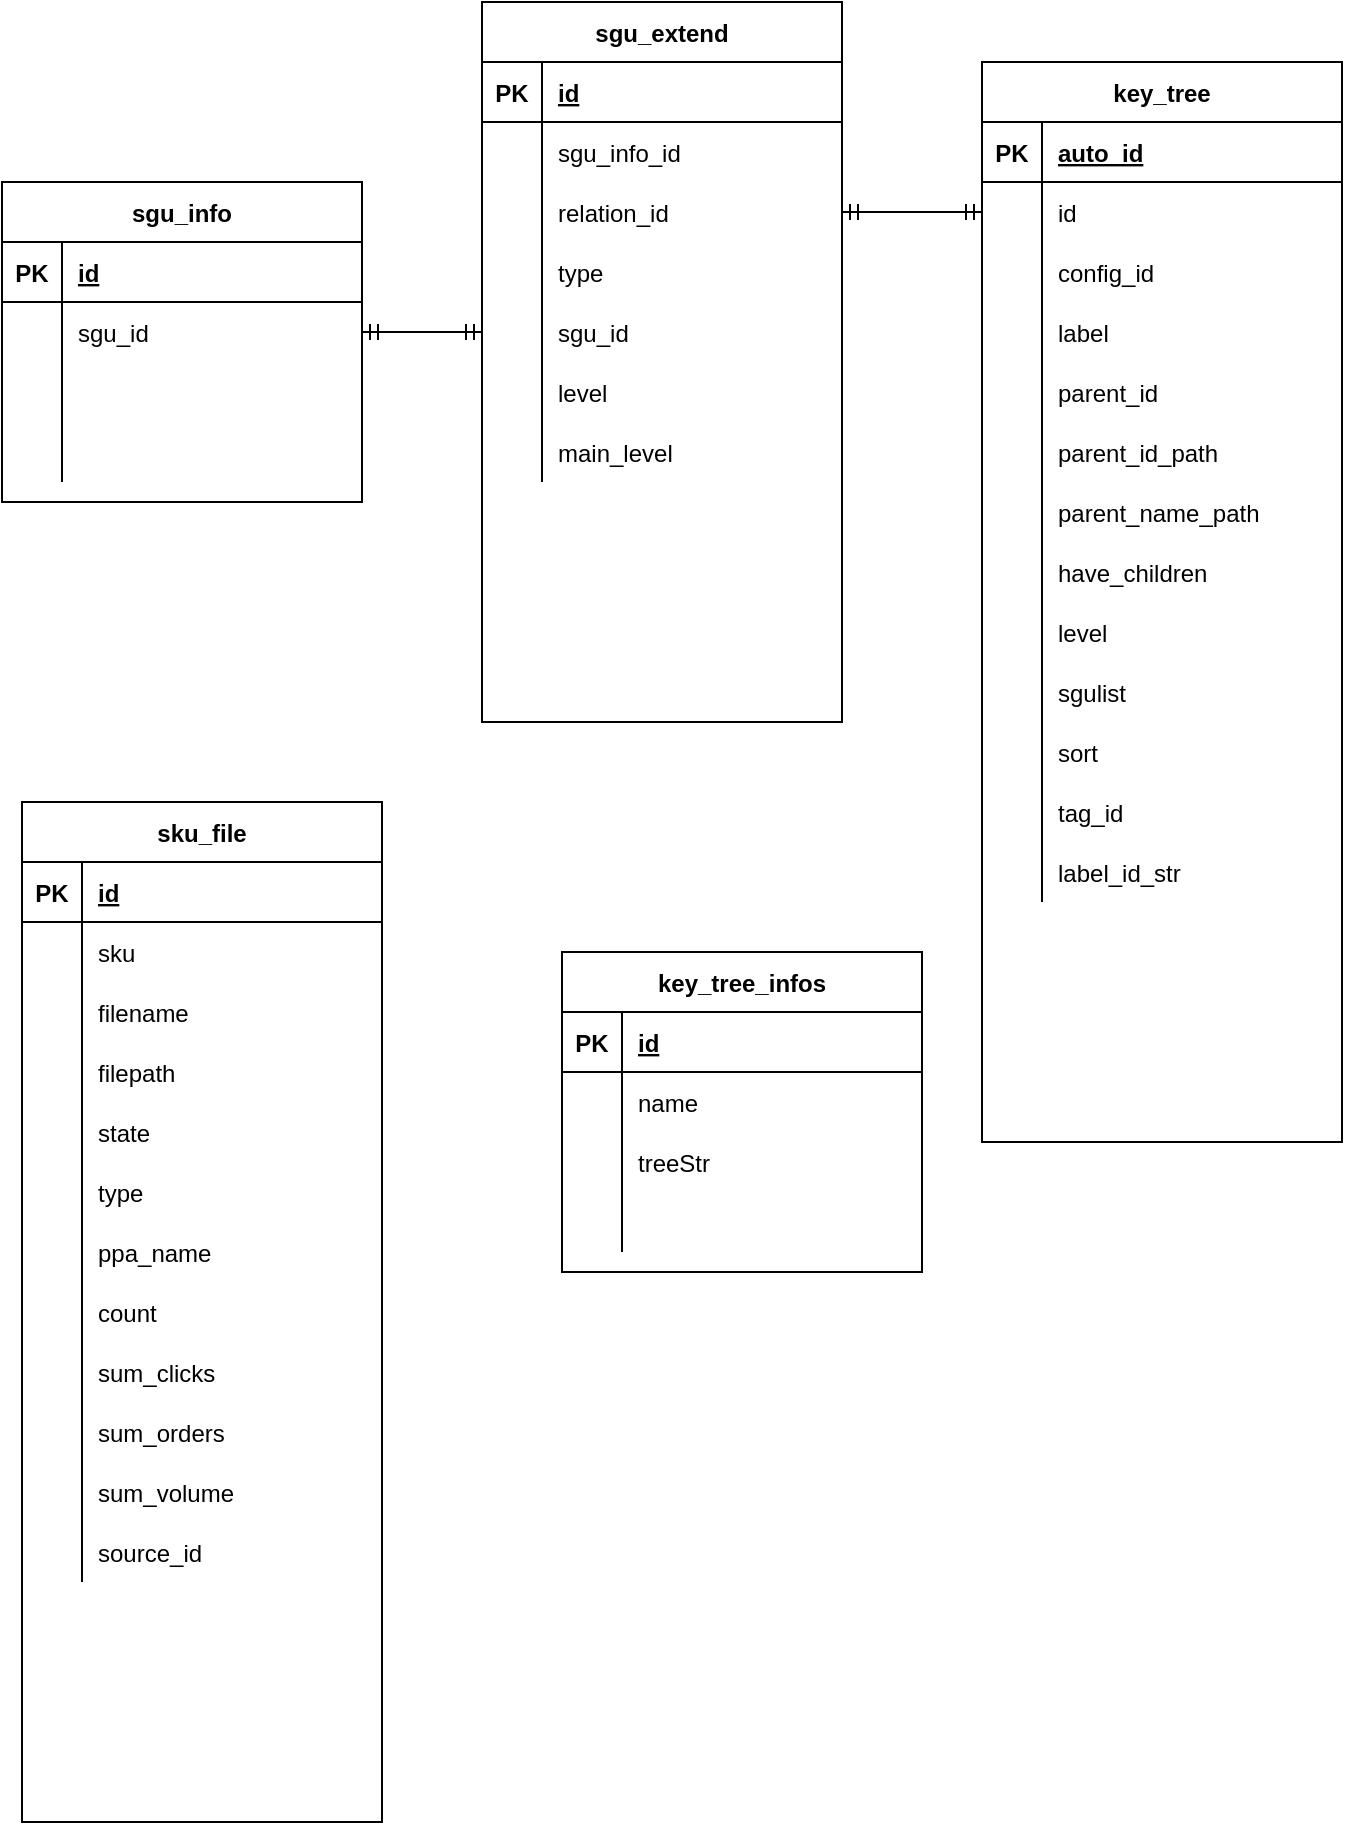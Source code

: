 <mxfile version="13.6.5" type="github">
  <diagram id="T2c0JC1pG8qGvLofcxiz" name="Page-1">
    <mxGraphModel dx="1108" dy="494" grid="1" gridSize="10" guides="1" tooltips="1" connect="1" arrows="1" fold="1" page="1" pageScale="1" pageWidth="827" pageHeight="1169" math="0" shadow="0">
      <root>
        <mxCell id="0" />
        <mxCell id="1" parent="0" />
        <mxCell id="lmjLTgkYBgZOz8Km2oB--86" value="" style="edgeStyle=entityRelationEdgeStyle;fontSize=12;html=1;endArrow=ERmandOne;startArrow=ERmandOne;" parent="1" source="lmjLTgkYBgZOz8Km2oB--60" target="lmjLTgkYBgZOz8Km2oB--5" edge="1">
          <mxGeometry width="100" height="100" relative="1" as="geometry">
            <mxPoint x="480" y="310" as="sourcePoint" />
            <mxPoint x="580" y="210" as="targetPoint" />
          </mxGeometry>
        </mxCell>
        <mxCell id="lmjLTgkYBgZOz8Km2oB--1" value="sgu_info" style="shape=table;startSize=30;container=1;collapsible=1;childLayout=tableLayout;fixedRows=1;rowLines=0;fontStyle=1;align=center;resizeLast=1;" parent="1" vertex="1">
          <mxGeometry x="50" y="120" width="180" height="160" as="geometry">
            <mxRectangle x="30" y="80" width="80" height="30" as="alternateBounds" />
          </mxGeometry>
        </mxCell>
        <mxCell id="lmjLTgkYBgZOz8Km2oB--2" value="" style="shape=partialRectangle;collapsible=0;dropTarget=0;pointerEvents=0;fillColor=none;top=0;left=0;bottom=1;right=0;points=[[0,0.5],[1,0.5]];portConstraint=eastwest;" parent="lmjLTgkYBgZOz8Km2oB--1" vertex="1">
          <mxGeometry y="30" width="180" height="30" as="geometry" />
        </mxCell>
        <mxCell id="lmjLTgkYBgZOz8Km2oB--3" value="PK" style="shape=partialRectangle;connectable=0;fillColor=none;top=0;left=0;bottom=0;right=0;fontStyle=1;overflow=hidden;" parent="lmjLTgkYBgZOz8Km2oB--2" vertex="1">
          <mxGeometry width="30" height="30" as="geometry" />
        </mxCell>
        <mxCell id="lmjLTgkYBgZOz8Km2oB--4" value="id" style="shape=partialRectangle;connectable=0;fillColor=none;top=0;left=0;bottom=0;right=0;align=left;spacingLeft=6;fontStyle=5;overflow=hidden;" parent="lmjLTgkYBgZOz8Km2oB--2" vertex="1">
          <mxGeometry x="30" width="150" height="30" as="geometry" />
        </mxCell>
        <mxCell id="lmjLTgkYBgZOz8Km2oB--5" value="" style="shape=partialRectangle;collapsible=0;dropTarget=0;pointerEvents=0;fillColor=none;top=0;left=0;bottom=0;right=0;points=[[0,0.5],[1,0.5]];portConstraint=eastwest;" parent="lmjLTgkYBgZOz8Km2oB--1" vertex="1">
          <mxGeometry y="60" width="180" height="30" as="geometry" />
        </mxCell>
        <mxCell id="lmjLTgkYBgZOz8Km2oB--6" value="" style="shape=partialRectangle;connectable=0;fillColor=none;top=0;left=0;bottom=0;right=0;editable=1;overflow=hidden;" parent="lmjLTgkYBgZOz8Km2oB--5" vertex="1">
          <mxGeometry width="30" height="30" as="geometry" />
        </mxCell>
        <mxCell id="lmjLTgkYBgZOz8Km2oB--7" value="sgu_id" style="shape=partialRectangle;connectable=0;fillColor=none;top=0;left=0;bottom=0;right=0;align=left;spacingLeft=6;overflow=hidden;" parent="lmjLTgkYBgZOz8Km2oB--5" vertex="1">
          <mxGeometry x="30" width="150" height="30" as="geometry" />
        </mxCell>
        <mxCell id="lmjLTgkYBgZOz8Km2oB--8" value="" style="shape=partialRectangle;collapsible=0;dropTarget=0;pointerEvents=0;fillColor=none;top=0;left=0;bottom=0;right=0;points=[[0,0.5],[1,0.5]];portConstraint=eastwest;" parent="lmjLTgkYBgZOz8Km2oB--1" vertex="1">
          <mxGeometry y="90" width="180" height="30" as="geometry" />
        </mxCell>
        <mxCell id="lmjLTgkYBgZOz8Km2oB--9" value="" style="shape=partialRectangle;connectable=0;fillColor=none;top=0;left=0;bottom=0;right=0;editable=1;overflow=hidden;" parent="lmjLTgkYBgZOz8Km2oB--8" vertex="1">
          <mxGeometry width="30" height="30" as="geometry" />
        </mxCell>
        <mxCell id="lmjLTgkYBgZOz8Km2oB--10" value="" style="shape=partialRectangle;connectable=0;fillColor=none;top=0;left=0;bottom=0;right=0;align=left;spacingLeft=6;overflow=hidden;" parent="lmjLTgkYBgZOz8Km2oB--8" vertex="1">
          <mxGeometry x="30" width="150" height="30" as="geometry" />
        </mxCell>
        <mxCell id="lmjLTgkYBgZOz8Km2oB--11" value="" style="shape=partialRectangle;collapsible=0;dropTarget=0;pointerEvents=0;fillColor=none;top=0;left=0;bottom=0;right=0;points=[[0,0.5],[1,0.5]];portConstraint=eastwest;" parent="lmjLTgkYBgZOz8Km2oB--1" vertex="1">
          <mxGeometry y="120" width="180" height="30" as="geometry" />
        </mxCell>
        <mxCell id="lmjLTgkYBgZOz8Km2oB--12" value="" style="shape=partialRectangle;connectable=0;fillColor=none;top=0;left=0;bottom=0;right=0;editable=1;overflow=hidden;" parent="lmjLTgkYBgZOz8Km2oB--11" vertex="1">
          <mxGeometry width="30" height="30" as="geometry" />
        </mxCell>
        <mxCell id="lmjLTgkYBgZOz8Km2oB--13" value="" style="shape=partialRectangle;connectable=0;fillColor=none;top=0;left=0;bottom=0;right=0;align=left;spacingLeft=6;overflow=hidden;" parent="lmjLTgkYBgZOz8Km2oB--11" vertex="1">
          <mxGeometry x="30" width="150" height="30" as="geometry" />
        </mxCell>
        <mxCell id="lmjLTgkYBgZOz8Km2oB--46" value="sgu_extend" style="shape=table;startSize=30;container=1;collapsible=1;childLayout=tableLayout;fixedRows=1;rowLines=0;fontStyle=1;align=center;resizeLast=1;fillColor=none;" parent="1" vertex="1">
          <mxGeometry x="290" y="30" width="180" height="360" as="geometry">
            <mxRectangle x="570" y="75" width="60" height="30" as="alternateBounds" />
          </mxGeometry>
        </mxCell>
        <mxCell id="lmjLTgkYBgZOz8Km2oB--47" value="" style="shape=partialRectangle;collapsible=0;dropTarget=0;pointerEvents=0;fillColor=none;top=0;left=0;bottom=1;right=0;points=[[0,0.5],[1,0.5]];portConstraint=eastwest;" parent="lmjLTgkYBgZOz8Km2oB--46" vertex="1">
          <mxGeometry y="30" width="180" height="30" as="geometry" />
        </mxCell>
        <mxCell id="lmjLTgkYBgZOz8Km2oB--48" value="PK" style="shape=partialRectangle;connectable=0;fillColor=none;top=0;left=0;bottom=0;right=0;fontStyle=1;overflow=hidden;" parent="lmjLTgkYBgZOz8Km2oB--47" vertex="1">
          <mxGeometry width="30" height="30" as="geometry" />
        </mxCell>
        <mxCell id="lmjLTgkYBgZOz8Km2oB--49" value="id" style="shape=partialRectangle;connectable=0;fillColor=none;top=0;left=0;bottom=0;right=0;align=left;spacingLeft=6;fontStyle=5;overflow=hidden;" parent="lmjLTgkYBgZOz8Km2oB--47" vertex="1">
          <mxGeometry x="30" width="150" height="30" as="geometry" />
        </mxCell>
        <mxCell id="lmjLTgkYBgZOz8Km2oB--50" value="" style="shape=partialRectangle;collapsible=0;dropTarget=0;pointerEvents=0;fillColor=none;top=0;left=0;bottom=0;right=0;points=[[0,0.5],[1,0.5]];portConstraint=eastwest;" parent="lmjLTgkYBgZOz8Km2oB--46" vertex="1">
          <mxGeometry y="60" width="180" height="30" as="geometry" />
        </mxCell>
        <mxCell id="lmjLTgkYBgZOz8Km2oB--51" value="" style="shape=partialRectangle;connectable=0;fillColor=none;top=0;left=0;bottom=0;right=0;editable=1;overflow=hidden;" parent="lmjLTgkYBgZOz8Km2oB--50" vertex="1">
          <mxGeometry width="30" height="30" as="geometry" />
        </mxCell>
        <mxCell id="lmjLTgkYBgZOz8Km2oB--52" value="sgu_info_id" style="shape=partialRectangle;connectable=0;fillColor=none;top=0;left=0;bottom=0;right=0;align=left;spacingLeft=6;overflow=hidden;" parent="lmjLTgkYBgZOz8Km2oB--50" vertex="1">
          <mxGeometry x="30" width="150" height="30" as="geometry" />
        </mxCell>
        <mxCell id="lmjLTgkYBgZOz8Km2oB--53" value="" style="shape=partialRectangle;collapsible=0;dropTarget=0;pointerEvents=0;fillColor=none;top=0;left=0;bottom=0;right=0;points=[[0,0.5],[1,0.5]];portConstraint=eastwest;" parent="lmjLTgkYBgZOz8Km2oB--46" vertex="1">
          <mxGeometry y="90" width="180" height="30" as="geometry" />
        </mxCell>
        <mxCell id="lmjLTgkYBgZOz8Km2oB--54" value="" style="shape=partialRectangle;connectable=0;fillColor=none;top=0;left=0;bottom=0;right=0;editable=1;overflow=hidden;" parent="lmjLTgkYBgZOz8Km2oB--53" vertex="1">
          <mxGeometry width="30" height="30" as="geometry" />
        </mxCell>
        <mxCell id="lmjLTgkYBgZOz8Km2oB--55" value="relation_id" style="shape=partialRectangle;connectable=0;fillColor=none;top=0;left=0;bottom=0;right=0;align=left;spacingLeft=6;overflow=hidden;" parent="lmjLTgkYBgZOz8Km2oB--53" vertex="1">
          <mxGeometry x="30" width="150" height="30" as="geometry" />
        </mxCell>
        <mxCell id="lmjLTgkYBgZOz8Km2oB--56" value="" style="shape=partialRectangle;collapsible=0;dropTarget=0;pointerEvents=0;fillColor=none;top=0;left=0;bottom=0;right=0;points=[[0,0.5],[1,0.5]];portConstraint=eastwest;" parent="lmjLTgkYBgZOz8Km2oB--46" vertex="1">
          <mxGeometry y="120" width="180" height="30" as="geometry" />
        </mxCell>
        <mxCell id="lmjLTgkYBgZOz8Km2oB--57" value="" style="shape=partialRectangle;connectable=0;fillColor=none;top=0;left=0;bottom=0;right=0;editable=1;overflow=hidden;" parent="lmjLTgkYBgZOz8Km2oB--56" vertex="1">
          <mxGeometry width="30" height="30" as="geometry" />
        </mxCell>
        <mxCell id="lmjLTgkYBgZOz8Km2oB--58" value="type" style="shape=partialRectangle;connectable=0;fillColor=none;top=0;left=0;bottom=0;right=0;align=left;spacingLeft=6;overflow=hidden;" parent="lmjLTgkYBgZOz8Km2oB--56" vertex="1">
          <mxGeometry x="30" width="150" height="30" as="geometry" />
        </mxCell>
        <mxCell id="lmjLTgkYBgZOz8Km2oB--60" value="" style="shape=partialRectangle;collapsible=0;dropTarget=0;pointerEvents=0;fillColor=none;top=0;left=0;bottom=0;right=0;points=[[0,0.5],[1,0.5]];portConstraint=eastwest;" parent="lmjLTgkYBgZOz8Km2oB--46" vertex="1">
          <mxGeometry y="150" width="180" height="30" as="geometry" />
        </mxCell>
        <mxCell id="lmjLTgkYBgZOz8Km2oB--61" value="" style="shape=partialRectangle;connectable=0;fillColor=none;top=0;left=0;bottom=0;right=0;editable=1;overflow=hidden;" parent="lmjLTgkYBgZOz8Km2oB--60" vertex="1">
          <mxGeometry width="30" height="30" as="geometry" />
        </mxCell>
        <mxCell id="lmjLTgkYBgZOz8Km2oB--62" value="sgu_id" style="shape=partialRectangle;connectable=0;fillColor=none;top=0;left=0;bottom=0;right=0;align=left;spacingLeft=6;overflow=hidden;" parent="lmjLTgkYBgZOz8Km2oB--60" vertex="1">
          <mxGeometry x="30" width="150" height="30" as="geometry" />
        </mxCell>
        <mxCell id="lmjLTgkYBgZOz8Km2oB--79" value="" style="shape=partialRectangle;collapsible=0;dropTarget=0;pointerEvents=0;fillColor=none;top=0;left=0;bottom=0;right=0;points=[[0,0.5],[1,0.5]];portConstraint=eastwest;" parent="lmjLTgkYBgZOz8Km2oB--46" vertex="1">
          <mxGeometry y="180" width="180" height="30" as="geometry" />
        </mxCell>
        <mxCell id="lmjLTgkYBgZOz8Km2oB--80" value="" style="shape=partialRectangle;connectable=0;fillColor=none;top=0;left=0;bottom=0;right=0;editable=1;overflow=hidden;" parent="lmjLTgkYBgZOz8Km2oB--79" vertex="1">
          <mxGeometry width="30" height="30" as="geometry" />
        </mxCell>
        <mxCell id="lmjLTgkYBgZOz8Km2oB--81" value="level" style="shape=partialRectangle;connectable=0;fillColor=none;top=0;left=0;bottom=0;right=0;align=left;spacingLeft=6;overflow=hidden;" parent="lmjLTgkYBgZOz8Km2oB--79" vertex="1">
          <mxGeometry x="30" width="150" height="30" as="geometry" />
        </mxCell>
        <mxCell id="lmjLTgkYBgZOz8Km2oB--82" value="" style="shape=partialRectangle;collapsible=0;dropTarget=0;pointerEvents=0;fillColor=none;top=0;left=0;bottom=0;right=0;points=[[0,0.5],[1,0.5]];portConstraint=eastwest;" parent="lmjLTgkYBgZOz8Km2oB--46" vertex="1">
          <mxGeometry y="210" width="180" height="30" as="geometry" />
        </mxCell>
        <mxCell id="lmjLTgkYBgZOz8Km2oB--83" value="" style="shape=partialRectangle;connectable=0;fillColor=none;top=0;left=0;bottom=0;right=0;editable=1;overflow=hidden;" parent="lmjLTgkYBgZOz8Km2oB--82" vertex="1">
          <mxGeometry width="30" height="30" as="geometry" />
        </mxCell>
        <mxCell id="lmjLTgkYBgZOz8Km2oB--84" value="main_level" style="shape=partialRectangle;connectable=0;fillColor=none;top=0;left=0;bottom=0;right=0;align=left;spacingLeft=6;overflow=hidden;" parent="lmjLTgkYBgZOz8Km2oB--82" vertex="1">
          <mxGeometry x="30" width="150" height="30" as="geometry" />
        </mxCell>
        <mxCell id="lmjLTgkYBgZOz8Km2oB--108" value="key_tree" style="shape=table;startSize=30;container=1;collapsible=1;childLayout=tableLayout;fixedRows=1;rowLines=0;fontStyle=1;align=center;resizeLast=1;fillColor=none;" parent="1" vertex="1">
          <mxGeometry x="540" y="60" width="180" height="540" as="geometry">
            <mxRectangle x="570" y="75" width="60" height="30" as="alternateBounds" />
          </mxGeometry>
        </mxCell>
        <mxCell id="lmjLTgkYBgZOz8Km2oB--109" value="" style="shape=partialRectangle;collapsible=0;dropTarget=0;pointerEvents=0;fillColor=none;top=0;left=0;bottom=1;right=0;points=[[0,0.5],[1,0.5]];portConstraint=eastwest;" parent="lmjLTgkYBgZOz8Km2oB--108" vertex="1">
          <mxGeometry y="30" width="180" height="30" as="geometry" />
        </mxCell>
        <mxCell id="lmjLTgkYBgZOz8Km2oB--110" value="PK" style="shape=partialRectangle;connectable=0;fillColor=none;top=0;left=0;bottom=0;right=0;fontStyle=1;overflow=hidden;" parent="lmjLTgkYBgZOz8Km2oB--109" vertex="1">
          <mxGeometry width="30" height="30" as="geometry" />
        </mxCell>
        <mxCell id="lmjLTgkYBgZOz8Km2oB--111" value="auto_id" style="shape=partialRectangle;connectable=0;fillColor=none;top=0;left=0;bottom=0;right=0;align=left;spacingLeft=6;fontStyle=5;overflow=hidden;" parent="lmjLTgkYBgZOz8Km2oB--109" vertex="1">
          <mxGeometry x="30" width="150" height="30" as="geometry" />
        </mxCell>
        <mxCell id="lmjLTgkYBgZOz8Km2oB--112" value="" style="shape=partialRectangle;collapsible=0;dropTarget=0;pointerEvents=0;fillColor=none;top=0;left=0;bottom=0;right=0;points=[[0,0.5],[1,0.5]];portConstraint=eastwest;" parent="lmjLTgkYBgZOz8Km2oB--108" vertex="1">
          <mxGeometry y="60" width="180" height="30" as="geometry" />
        </mxCell>
        <mxCell id="lmjLTgkYBgZOz8Km2oB--113" value="" style="shape=partialRectangle;connectable=0;fillColor=none;top=0;left=0;bottom=0;right=0;editable=1;overflow=hidden;" parent="lmjLTgkYBgZOz8Km2oB--112" vertex="1">
          <mxGeometry width="30" height="30" as="geometry" />
        </mxCell>
        <mxCell id="lmjLTgkYBgZOz8Km2oB--114" value="id" style="shape=partialRectangle;connectable=0;fillColor=none;top=0;left=0;bottom=0;right=0;align=left;spacingLeft=6;overflow=hidden;" parent="lmjLTgkYBgZOz8Km2oB--112" vertex="1">
          <mxGeometry x="30" width="150" height="30" as="geometry" />
        </mxCell>
        <mxCell id="lmjLTgkYBgZOz8Km2oB--115" value="" style="shape=partialRectangle;collapsible=0;dropTarget=0;pointerEvents=0;fillColor=none;top=0;left=0;bottom=0;right=0;points=[[0,0.5],[1,0.5]];portConstraint=eastwest;" parent="lmjLTgkYBgZOz8Km2oB--108" vertex="1">
          <mxGeometry y="90" width="180" height="30" as="geometry" />
        </mxCell>
        <mxCell id="lmjLTgkYBgZOz8Km2oB--116" value="" style="shape=partialRectangle;connectable=0;fillColor=none;top=0;left=0;bottom=0;right=0;editable=1;overflow=hidden;" parent="lmjLTgkYBgZOz8Km2oB--115" vertex="1">
          <mxGeometry width="30" height="30" as="geometry" />
        </mxCell>
        <mxCell id="lmjLTgkYBgZOz8Km2oB--117" value="config_id" style="shape=partialRectangle;connectable=0;fillColor=none;top=0;left=0;bottom=0;right=0;align=left;spacingLeft=6;overflow=hidden;" parent="lmjLTgkYBgZOz8Km2oB--115" vertex="1">
          <mxGeometry x="30" width="150" height="30" as="geometry" />
        </mxCell>
        <mxCell id="lmjLTgkYBgZOz8Km2oB--118" value="" style="shape=partialRectangle;collapsible=0;dropTarget=0;pointerEvents=0;fillColor=none;top=0;left=0;bottom=0;right=0;points=[[0,0.5],[1,0.5]];portConstraint=eastwest;" parent="lmjLTgkYBgZOz8Km2oB--108" vertex="1">
          <mxGeometry y="120" width="180" height="30" as="geometry" />
        </mxCell>
        <mxCell id="lmjLTgkYBgZOz8Km2oB--119" value="" style="shape=partialRectangle;connectable=0;fillColor=none;top=0;left=0;bottom=0;right=0;editable=1;overflow=hidden;" parent="lmjLTgkYBgZOz8Km2oB--118" vertex="1">
          <mxGeometry width="30" height="30" as="geometry" />
        </mxCell>
        <mxCell id="lmjLTgkYBgZOz8Km2oB--120" value="label" style="shape=partialRectangle;connectable=0;fillColor=none;top=0;left=0;bottom=0;right=0;align=left;spacingLeft=6;overflow=hidden;" parent="lmjLTgkYBgZOz8Km2oB--118" vertex="1">
          <mxGeometry x="30" width="150" height="30" as="geometry" />
        </mxCell>
        <mxCell id="lmjLTgkYBgZOz8Km2oB--121" value="" style="shape=partialRectangle;collapsible=0;dropTarget=0;pointerEvents=0;fillColor=none;top=0;left=0;bottom=0;right=0;points=[[0,0.5],[1,0.5]];portConstraint=eastwest;" parent="lmjLTgkYBgZOz8Km2oB--108" vertex="1">
          <mxGeometry y="150" width="180" height="30" as="geometry" />
        </mxCell>
        <mxCell id="lmjLTgkYBgZOz8Km2oB--122" value="" style="shape=partialRectangle;connectable=0;fillColor=none;top=0;left=0;bottom=0;right=0;editable=1;overflow=hidden;" parent="lmjLTgkYBgZOz8Km2oB--121" vertex="1">
          <mxGeometry width="30" height="30" as="geometry" />
        </mxCell>
        <mxCell id="lmjLTgkYBgZOz8Km2oB--123" value="parent_id" style="shape=partialRectangle;connectable=0;fillColor=none;top=0;left=0;bottom=0;right=0;align=left;spacingLeft=6;overflow=hidden;" parent="lmjLTgkYBgZOz8Km2oB--121" vertex="1">
          <mxGeometry x="30" width="150" height="30" as="geometry" />
        </mxCell>
        <mxCell id="lmjLTgkYBgZOz8Km2oB--124" value="" style="shape=partialRectangle;collapsible=0;dropTarget=0;pointerEvents=0;fillColor=none;top=0;left=0;bottom=0;right=0;points=[[0,0.5],[1,0.5]];portConstraint=eastwest;" parent="lmjLTgkYBgZOz8Km2oB--108" vertex="1">
          <mxGeometry y="180" width="180" height="30" as="geometry" />
        </mxCell>
        <mxCell id="lmjLTgkYBgZOz8Km2oB--125" value="" style="shape=partialRectangle;connectable=0;fillColor=none;top=0;left=0;bottom=0;right=0;editable=1;overflow=hidden;" parent="lmjLTgkYBgZOz8Km2oB--124" vertex="1">
          <mxGeometry width="30" height="30" as="geometry" />
        </mxCell>
        <mxCell id="lmjLTgkYBgZOz8Km2oB--126" value="parent_id_path" style="shape=partialRectangle;connectable=0;fillColor=none;top=0;left=0;bottom=0;right=0;align=left;spacingLeft=6;overflow=hidden;" parent="lmjLTgkYBgZOz8Km2oB--124" vertex="1">
          <mxGeometry x="30" width="150" height="30" as="geometry" />
        </mxCell>
        <mxCell id="lmjLTgkYBgZOz8Km2oB--127" value="" style="shape=partialRectangle;collapsible=0;dropTarget=0;pointerEvents=0;fillColor=none;top=0;left=0;bottom=0;right=0;points=[[0,0.5],[1,0.5]];portConstraint=eastwest;" parent="lmjLTgkYBgZOz8Km2oB--108" vertex="1">
          <mxGeometry y="210" width="180" height="30" as="geometry" />
        </mxCell>
        <mxCell id="lmjLTgkYBgZOz8Km2oB--128" value="" style="shape=partialRectangle;connectable=0;fillColor=none;top=0;left=0;bottom=0;right=0;editable=1;overflow=hidden;" parent="lmjLTgkYBgZOz8Km2oB--127" vertex="1">
          <mxGeometry width="30" height="30" as="geometry" />
        </mxCell>
        <mxCell id="lmjLTgkYBgZOz8Km2oB--129" value="parent_name_path" style="shape=partialRectangle;connectable=0;fillColor=none;top=0;left=0;bottom=0;right=0;align=left;spacingLeft=6;overflow=hidden;" parent="lmjLTgkYBgZOz8Km2oB--127" vertex="1">
          <mxGeometry x="30" width="150" height="30" as="geometry" />
        </mxCell>
        <mxCell id="lmjLTgkYBgZOz8Km2oB--130" value="" style="shape=partialRectangle;collapsible=0;dropTarget=0;pointerEvents=0;fillColor=none;top=0;left=0;bottom=0;right=0;points=[[0,0.5],[1,0.5]];portConstraint=eastwest;" parent="lmjLTgkYBgZOz8Km2oB--108" vertex="1">
          <mxGeometry y="240" width="180" height="30" as="geometry" />
        </mxCell>
        <mxCell id="lmjLTgkYBgZOz8Km2oB--131" value="" style="shape=partialRectangle;connectable=0;fillColor=none;top=0;left=0;bottom=0;right=0;editable=1;overflow=hidden;" parent="lmjLTgkYBgZOz8Km2oB--130" vertex="1">
          <mxGeometry width="30" height="30" as="geometry" />
        </mxCell>
        <mxCell id="lmjLTgkYBgZOz8Km2oB--132" value="have_children" style="shape=partialRectangle;connectable=0;fillColor=none;top=0;left=0;bottom=0;right=0;align=left;spacingLeft=6;overflow=hidden;" parent="lmjLTgkYBgZOz8Km2oB--130" vertex="1">
          <mxGeometry x="30" width="150" height="30" as="geometry" />
        </mxCell>
        <mxCell id="lmjLTgkYBgZOz8Km2oB--133" value="" style="shape=partialRectangle;collapsible=0;dropTarget=0;pointerEvents=0;fillColor=none;top=0;left=0;bottom=0;right=0;points=[[0,0.5],[1,0.5]];portConstraint=eastwest;" parent="lmjLTgkYBgZOz8Km2oB--108" vertex="1">
          <mxGeometry y="270" width="180" height="30" as="geometry" />
        </mxCell>
        <mxCell id="lmjLTgkYBgZOz8Km2oB--134" value="" style="shape=partialRectangle;connectable=0;fillColor=none;top=0;left=0;bottom=0;right=0;editable=1;overflow=hidden;" parent="lmjLTgkYBgZOz8Km2oB--133" vertex="1">
          <mxGeometry width="30" height="30" as="geometry" />
        </mxCell>
        <mxCell id="lmjLTgkYBgZOz8Km2oB--135" value="level" style="shape=partialRectangle;connectable=0;fillColor=none;top=0;left=0;bottom=0;right=0;align=left;spacingLeft=6;overflow=hidden;" parent="lmjLTgkYBgZOz8Km2oB--133" vertex="1">
          <mxGeometry x="30" width="150" height="30" as="geometry" />
        </mxCell>
        <mxCell id="lmjLTgkYBgZOz8Km2oB--136" value="" style="shape=partialRectangle;collapsible=0;dropTarget=0;pointerEvents=0;fillColor=none;top=0;left=0;bottom=0;right=0;points=[[0,0.5],[1,0.5]];portConstraint=eastwest;" parent="lmjLTgkYBgZOz8Km2oB--108" vertex="1">
          <mxGeometry y="300" width="180" height="30" as="geometry" />
        </mxCell>
        <mxCell id="lmjLTgkYBgZOz8Km2oB--137" value="" style="shape=partialRectangle;connectable=0;fillColor=none;top=0;left=0;bottom=0;right=0;editable=1;overflow=hidden;" parent="lmjLTgkYBgZOz8Km2oB--136" vertex="1">
          <mxGeometry width="30" height="30" as="geometry" />
        </mxCell>
        <mxCell id="lmjLTgkYBgZOz8Km2oB--138" value="sgulist" style="shape=partialRectangle;connectable=0;fillColor=none;top=0;left=0;bottom=0;right=0;align=left;spacingLeft=6;overflow=hidden;" parent="lmjLTgkYBgZOz8Km2oB--136" vertex="1">
          <mxGeometry x="30" width="150" height="30" as="geometry" />
        </mxCell>
        <mxCell id="lmjLTgkYBgZOz8Km2oB--139" value="" style="shape=partialRectangle;collapsible=0;dropTarget=0;pointerEvents=0;fillColor=none;top=0;left=0;bottom=0;right=0;points=[[0,0.5],[1,0.5]];portConstraint=eastwest;" parent="lmjLTgkYBgZOz8Km2oB--108" vertex="1">
          <mxGeometry y="330" width="180" height="30" as="geometry" />
        </mxCell>
        <mxCell id="lmjLTgkYBgZOz8Km2oB--140" value="" style="shape=partialRectangle;connectable=0;fillColor=none;top=0;left=0;bottom=0;right=0;editable=1;overflow=hidden;" parent="lmjLTgkYBgZOz8Km2oB--139" vertex="1">
          <mxGeometry width="30" height="30" as="geometry" />
        </mxCell>
        <mxCell id="lmjLTgkYBgZOz8Km2oB--141" value="sort" style="shape=partialRectangle;connectable=0;fillColor=none;top=0;left=0;bottom=0;right=0;align=left;spacingLeft=6;overflow=hidden;" parent="lmjLTgkYBgZOz8Km2oB--139" vertex="1">
          <mxGeometry x="30" width="150" height="30" as="geometry" />
        </mxCell>
        <mxCell id="lmjLTgkYBgZOz8Km2oB--142" value="" style="shape=partialRectangle;collapsible=0;dropTarget=0;pointerEvents=0;fillColor=none;top=0;left=0;bottom=0;right=0;points=[[0,0.5],[1,0.5]];portConstraint=eastwest;" parent="lmjLTgkYBgZOz8Km2oB--108" vertex="1">
          <mxGeometry y="360" width="180" height="30" as="geometry" />
        </mxCell>
        <mxCell id="lmjLTgkYBgZOz8Km2oB--143" value="" style="shape=partialRectangle;connectable=0;fillColor=none;top=0;left=0;bottom=0;right=0;editable=1;overflow=hidden;" parent="lmjLTgkYBgZOz8Km2oB--142" vertex="1">
          <mxGeometry width="30" height="30" as="geometry" />
        </mxCell>
        <mxCell id="lmjLTgkYBgZOz8Km2oB--144" value="tag_id" style="shape=partialRectangle;connectable=0;fillColor=none;top=0;left=0;bottom=0;right=0;align=left;spacingLeft=6;overflow=hidden;" parent="lmjLTgkYBgZOz8Km2oB--142" vertex="1">
          <mxGeometry x="30" width="150" height="30" as="geometry" />
        </mxCell>
        <mxCell id="lmjLTgkYBgZOz8Km2oB--145" value="" style="shape=partialRectangle;collapsible=0;dropTarget=0;pointerEvents=0;fillColor=none;top=0;left=0;bottom=0;right=0;points=[[0,0.5],[1,0.5]];portConstraint=eastwest;" parent="lmjLTgkYBgZOz8Km2oB--108" vertex="1">
          <mxGeometry y="390" width="180" height="30" as="geometry" />
        </mxCell>
        <mxCell id="lmjLTgkYBgZOz8Km2oB--146" value="" style="shape=partialRectangle;connectable=0;fillColor=none;top=0;left=0;bottom=0;right=0;editable=1;overflow=hidden;" parent="lmjLTgkYBgZOz8Km2oB--145" vertex="1">
          <mxGeometry width="30" height="30" as="geometry" />
        </mxCell>
        <mxCell id="lmjLTgkYBgZOz8Km2oB--147" value="label_id_str" style="shape=partialRectangle;connectable=0;fillColor=none;top=0;left=0;bottom=0;right=0;align=left;spacingLeft=6;overflow=hidden;" parent="lmjLTgkYBgZOz8Km2oB--145" vertex="1">
          <mxGeometry x="30" width="150" height="30" as="geometry" />
        </mxCell>
        <mxCell id="lmjLTgkYBgZOz8Km2oB--148" value="key_tree_infos" style="shape=table;startSize=30;container=1;collapsible=1;childLayout=tableLayout;fixedRows=1;rowLines=0;fontStyle=1;align=center;resizeLast=1;fillColor=none;" parent="1" vertex="1">
          <mxGeometry x="330" y="505" width="180" height="160" as="geometry" />
        </mxCell>
        <mxCell id="lmjLTgkYBgZOz8Km2oB--149" value="" style="shape=partialRectangle;collapsible=0;dropTarget=0;pointerEvents=0;fillColor=none;top=0;left=0;bottom=1;right=0;points=[[0,0.5],[1,0.5]];portConstraint=eastwest;" parent="lmjLTgkYBgZOz8Km2oB--148" vertex="1">
          <mxGeometry y="30" width="180" height="30" as="geometry" />
        </mxCell>
        <mxCell id="lmjLTgkYBgZOz8Km2oB--150" value="PK" style="shape=partialRectangle;connectable=0;fillColor=none;top=0;left=0;bottom=0;right=0;fontStyle=1;overflow=hidden;" parent="lmjLTgkYBgZOz8Km2oB--149" vertex="1">
          <mxGeometry width="30" height="30" as="geometry" />
        </mxCell>
        <mxCell id="lmjLTgkYBgZOz8Km2oB--151" value="id" style="shape=partialRectangle;connectable=0;fillColor=none;top=0;left=0;bottom=0;right=0;align=left;spacingLeft=6;fontStyle=5;overflow=hidden;" parent="lmjLTgkYBgZOz8Km2oB--149" vertex="1">
          <mxGeometry x="30" width="150" height="30" as="geometry" />
        </mxCell>
        <mxCell id="lmjLTgkYBgZOz8Km2oB--152" value="" style="shape=partialRectangle;collapsible=0;dropTarget=0;pointerEvents=0;fillColor=none;top=0;left=0;bottom=0;right=0;points=[[0,0.5],[1,0.5]];portConstraint=eastwest;" parent="lmjLTgkYBgZOz8Km2oB--148" vertex="1">
          <mxGeometry y="60" width="180" height="30" as="geometry" />
        </mxCell>
        <mxCell id="lmjLTgkYBgZOz8Km2oB--153" value="" style="shape=partialRectangle;connectable=0;fillColor=none;top=0;left=0;bottom=0;right=0;editable=1;overflow=hidden;" parent="lmjLTgkYBgZOz8Km2oB--152" vertex="1">
          <mxGeometry width="30" height="30" as="geometry" />
        </mxCell>
        <mxCell id="lmjLTgkYBgZOz8Km2oB--154" value="name" style="shape=partialRectangle;connectable=0;fillColor=none;top=0;left=0;bottom=0;right=0;align=left;spacingLeft=6;overflow=hidden;" parent="lmjLTgkYBgZOz8Km2oB--152" vertex="1">
          <mxGeometry x="30" width="150" height="30" as="geometry" />
        </mxCell>
        <mxCell id="lmjLTgkYBgZOz8Km2oB--155" value="" style="shape=partialRectangle;collapsible=0;dropTarget=0;pointerEvents=0;fillColor=none;top=0;left=0;bottom=0;right=0;points=[[0,0.5],[1,0.5]];portConstraint=eastwest;" parent="lmjLTgkYBgZOz8Km2oB--148" vertex="1">
          <mxGeometry y="90" width="180" height="30" as="geometry" />
        </mxCell>
        <mxCell id="lmjLTgkYBgZOz8Km2oB--156" value="" style="shape=partialRectangle;connectable=0;fillColor=none;top=0;left=0;bottom=0;right=0;editable=1;overflow=hidden;" parent="lmjLTgkYBgZOz8Km2oB--155" vertex="1">
          <mxGeometry width="30" height="30" as="geometry" />
        </mxCell>
        <mxCell id="lmjLTgkYBgZOz8Km2oB--157" value="treeStr" style="shape=partialRectangle;connectable=0;fillColor=none;top=0;left=0;bottom=0;right=0;align=left;spacingLeft=6;overflow=hidden;" parent="lmjLTgkYBgZOz8Km2oB--155" vertex="1">
          <mxGeometry x="30" width="150" height="30" as="geometry" />
        </mxCell>
        <mxCell id="lmjLTgkYBgZOz8Km2oB--158" value="" style="shape=partialRectangle;collapsible=0;dropTarget=0;pointerEvents=0;fillColor=none;top=0;left=0;bottom=0;right=0;points=[[0,0.5],[1,0.5]];portConstraint=eastwest;" parent="lmjLTgkYBgZOz8Km2oB--148" vertex="1">
          <mxGeometry y="120" width="180" height="30" as="geometry" />
        </mxCell>
        <mxCell id="lmjLTgkYBgZOz8Km2oB--159" value="" style="shape=partialRectangle;connectable=0;fillColor=none;top=0;left=0;bottom=0;right=0;editable=1;overflow=hidden;" parent="lmjLTgkYBgZOz8Km2oB--158" vertex="1">
          <mxGeometry width="30" height="30" as="geometry" />
        </mxCell>
        <mxCell id="lmjLTgkYBgZOz8Km2oB--160" value="" style="shape=partialRectangle;connectable=0;fillColor=none;top=0;left=0;bottom=0;right=0;align=left;spacingLeft=6;overflow=hidden;" parent="lmjLTgkYBgZOz8Km2oB--158" vertex="1">
          <mxGeometry x="30" width="150" height="30" as="geometry" />
        </mxCell>
        <mxCell id="lmjLTgkYBgZOz8Km2oB--63" value="sku_file" style="shape=table;startSize=30;container=1;collapsible=1;childLayout=tableLayout;fixedRows=1;rowLines=0;fontStyle=1;align=center;resizeLast=1;fillColor=none;" parent="1" vertex="1">
          <mxGeometry x="60" y="430" width="180" height="510" as="geometry">
            <mxRectangle x="570" y="75" width="60" height="30" as="alternateBounds" />
          </mxGeometry>
        </mxCell>
        <mxCell id="lmjLTgkYBgZOz8Km2oB--64" value="" style="shape=partialRectangle;collapsible=0;dropTarget=0;pointerEvents=0;fillColor=none;top=0;left=0;bottom=1;right=0;points=[[0,0.5],[1,0.5]];portConstraint=eastwest;" parent="lmjLTgkYBgZOz8Km2oB--63" vertex="1">
          <mxGeometry y="30" width="180" height="30" as="geometry" />
        </mxCell>
        <mxCell id="lmjLTgkYBgZOz8Km2oB--65" value="PK" style="shape=partialRectangle;connectable=0;fillColor=none;top=0;left=0;bottom=0;right=0;fontStyle=1;overflow=hidden;" parent="lmjLTgkYBgZOz8Km2oB--64" vertex="1">
          <mxGeometry width="30" height="30" as="geometry" />
        </mxCell>
        <mxCell id="lmjLTgkYBgZOz8Km2oB--66" value="id" style="shape=partialRectangle;connectable=0;fillColor=none;top=0;left=0;bottom=0;right=0;align=left;spacingLeft=6;fontStyle=5;overflow=hidden;" parent="lmjLTgkYBgZOz8Km2oB--64" vertex="1">
          <mxGeometry x="30" width="150" height="30" as="geometry" />
        </mxCell>
        <mxCell id="lmjLTgkYBgZOz8Km2oB--67" value="" style="shape=partialRectangle;collapsible=0;dropTarget=0;pointerEvents=0;fillColor=none;top=0;left=0;bottom=0;right=0;points=[[0,0.5],[1,0.5]];portConstraint=eastwest;" parent="lmjLTgkYBgZOz8Km2oB--63" vertex="1">
          <mxGeometry y="60" width="180" height="30" as="geometry" />
        </mxCell>
        <mxCell id="lmjLTgkYBgZOz8Km2oB--68" value="" style="shape=partialRectangle;connectable=0;fillColor=none;top=0;left=0;bottom=0;right=0;editable=1;overflow=hidden;" parent="lmjLTgkYBgZOz8Km2oB--67" vertex="1">
          <mxGeometry width="30" height="30" as="geometry" />
        </mxCell>
        <mxCell id="lmjLTgkYBgZOz8Km2oB--69" value="sku" style="shape=partialRectangle;connectable=0;fillColor=none;top=0;left=0;bottom=0;right=0;align=left;spacingLeft=6;overflow=hidden;" parent="lmjLTgkYBgZOz8Km2oB--67" vertex="1">
          <mxGeometry x="30" width="150" height="30" as="geometry" />
        </mxCell>
        <mxCell id="lmjLTgkYBgZOz8Km2oB--70" value="" style="shape=partialRectangle;collapsible=0;dropTarget=0;pointerEvents=0;fillColor=none;top=0;left=0;bottom=0;right=0;points=[[0,0.5],[1,0.5]];portConstraint=eastwest;" parent="lmjLTgkYBgZOz8Km2oB--63" vertex="1">
          <mxGeometry y="90" width="180" height="30" as="geometry" />
        </mxCell>
        <mxCell id="lmjLTgkYBgZOz8Km2oB--71" value="" style="shape=partialRectangle;connectable=0;fillColor=none;top=0;left=0;bottom=0;right=0;editable=1;overflow=hidden;" parent="lmjLTgkYBgZOz8Km2oB--70" vertex="1">
          <mxGeometry width="30" height="30" as="geometry" />
        </mxCell>
        <mxCell id="lmjLTgkYBgZOz8Km2oB--72" value="filename" style="shape=partialRectangle;connectable=0;fillColor=none;top=0;left=0;bottom=0;right=0;align=left;spacingLeft=6;overflow=hidden;" parent="lmjLTgkYBgZOz8Km2oB--70" vertex="1">
          <mxGeometry x="30" width="150" height="30" as="geometry" />
        </mxCell>
        <mxCell id="lmjLTgkYBgZOz8Km2oB--73" value="" style="shape=partialRectangle;collapsible=0;dropTarget=0;pointerEvents=0;fillColor=none;top=0;left=0;bottom=0;right=0;points=[[0,0.5],[1,0.5]];portConstraint=eastwest;" parent="lmjLTgkYBgZOz8Km2oB--63" vertex="1">
          <mxGeometry y="120" width="180" height="30" as="geometry" />
        </mxCell>
        <mxCell id="lmjLTgkYBgZOz8Km2oB--74" value="" style="shape=partialRectangle;connectable=0;fillColor=none;top=0;left=0;bottom=0;right=0;editable=1;overflow=hidden;" parent="lmjLTgkYBgZOz8Km2oB--73" vertex="1">
          <mxGeometry width="30" height="30" as="geometry" />
        </mxCell>
        <mxCell id="lmjLTgkYBgZOz8Km2oB--75" value="filepath" style="shape=partialRectangle;connectable=0;fillColor=none;top=0;left=0;bottom=0;right=0;align=left;spacingLeft=6;overflow=hidden;" parent="lmjLTgkYBgZOz8Km2oB--73" vertex="1">
          <mxGeometry x="30" width="150" height="30" as="geometry" />
        </mxCell>
        <mxCell id="lmjLTgkYBgZOz8Km2oB--76" value="" style="shape=partialRectangle;collapsible=0;dropTarget=0;pointerEvents=0;fillColor=none;top=0;left=0;bottom=0;right=0;points=[[0,0.5],[1,0.5]];portConstraint=eastwest;" parent="lmjLTgkYBgZOz8Km2oB--63" vertex="1">
          <mxGeometry y="150" width="180" height="30" as="geometry" />
        </mxCell>
        <mxCell id="lmjLTgkYBgZOz8Km2oB--77" value="" style="shape=partialRectangle;connectable=0;fillColor=none;top=0;left=0;bottom=0;right=0;editable=1;overflow=hidden;" parent="lmjLTgkYBgZOz8Km2oB--76" vertex="1">
          <mxGeometry width="30" height="30" as="geometry" />
        </mxCell>
        <mxCell id="lmjLTgkYBgZOz8Km2oB--78" value="state" style="shape=partialRectangle;connectable=0;fillColor=none;top=0;left=0;bottom=0;right=0;align=left;spacingLeft=6;overflow=hidden;" parent="lmjLTgkYBgZOz8Km2oB--76" vertex="1">
          <mxGeometry x="30" width="150" height="30" as="geometry" />
        </mxCell>
        <mxCell id="lmjLTgkYBgZOz8Km2oB--87" value="" style="shape=partialRectangle;collapsible=0;dropTarget=0;pointerEvents=0;fillColor=none;top=0;left=0;bottom=0;right=0;points=[[0,0.5],[1,0.5]];portConstraint=eastwest;" parent="lmjLTgkYBgZOz8Km2oB--63" vertex="1">
          <mxGeometry y="180" width="180" height="30" as="geometry" />
        </mxCell>
        <mxCell id="lmjLTgkYBgZOz8Km2oB--88" value="" style="shape=partialRectangle;connectable=0;fillColor=none;top=0;left=0;bottom=0;right=0;editable=1;overflow=hidden;" parent="lmjLTgkYBgZOz8Km2oB--87" vertex="1">
          <mxGeometry width="30" height="30" as="geometry" />
        </mxCell>
        <mxCell id="lmjLTgkYBgZOz8Km2oB--89" value="type" style="shape=partialRectangle;connectable=0;fillColor=none;top=0;left=0;bottom=0;right=0;align=left;spacingLeft=6;overflow=hidden;" parent="lmjLTgkYBgZOz8Km2oB--87" vertex="1">
          <mxGeometry x="30" width="150" height="30" as="geometry" />
        </mxCell>
        <mxCell id="lmjLTgkYBgZOz8Km2oB--90" value="" style="shape=partialRectangle;collapsible=0;dropTarget=0;pointerEvents=0;fillColor=none;top=0;left=0;bottom=0;right=0;points=[[0,0.5],[1,0.5]];portConstraint=eastwest;" parent="lmjLTgkYBgZOz8Km2oB--63" vertex="1">
          <mxGeometry y="210" width="180" height="30" as="geometry" />
        </mxCell>
        <mxCell id="lmjLTgkYBgZOz8Km2oB--91" value="" style="shape=partialRectangle;connectable=0;fillColor=none;top=0;left=0;bottom=0;right=0;editable=1;overflow=hidden;" parent="lmjLTgkYBgZOz8Km2oB--90" vertex="1">
          <mxGeometry width="30" height="30" as="geometry" />
        </mxCell>
        <mxCell id="lmjLTgkYBgZOz8Km2oB--92" value="ppa_name" style="shape=partialRectangle;connectable=0;fillColor=none;top=0;left=0;bottom=0;right=0;align=left;spacingLeft=6;overflow=hidden;" parent="lmjLTgkYBgZOz8Km2oB--90" vertex="1">
          <mxGeometry x="30" width="150" height="30" as="geometry" />
        </mxCell>
        <mxCell id="lmjLTgkYBgZOz8Km2oB--93" value="" style="shape=partialRectangle;collapsible=0;dropTarget=0;pointerEvents=0;fillColor=none;top=0;left=0;bottom=0;right=0;points=[[0,0.5],[1,0.5]];portConstraint=eastwest;" parent="lmjLTgkYBgZOz8Km2oB--63" vertex="1">
          <mxGeometry y="240" width="180" height="30" as="geometry" />
        </mxCell>
        <mxCell id="lmjLTgkYBgZOz8Km2oB--94" value="" style="shape=partialRectangle;connectable=0;fillColor=none;top=0;left=0;bottom=0;right=0;editable=1;overflow=hidden;" parent="lmjLTgkYBgZOz8Km2oB--93" vertex="1">
          <mxGeometry width="30" height="30" as="geometry" />
        </mxCell>
        <mxCell id="lmjLTgkYBgZOz8Km2oB--95" value="count" style="shape=partialRectangle;connectable=0;fillColor=none;top=0;left=0;bottom=0;right=0;align=left;spacingLeft=6;overflow=hidden;" parent="lmjLTgkYBgZOz8Km2oB--93" vertex="1">
          <mxGeometry x="30" width="150" height="30" as="geometry" />
        </mxCell>
        <mxCell id="lmjLTgkYBgZOz8Km2oB--96" value="" style="shape=partialRectangle;collapsible=0;dropTarget=0;pointerEvents=0;fillColor=none;top=0;left=0;bottom=0;right=0;points=[[0,0.5],[1,0.5]];portConstraint=eastwest;" parent="lmjLTgkYBgZOz8Km2oB--63" vertex="1">
          <mxGeometry y="270" width="180" height="30" as="geometry" />
        </mxCell>
        <mxCell id="lmjLTgkYBgZOz8Km2oB--97" value="" style="shape=partialRectangle;connectable=0;fillColor=none;top=0;left=0;bottom=0;right=0;editable=1;overflow=hidden;" parent="lmjLTgkYBgZOz8Km2oB--96" vertex="1">
          <mxGeometry width="30" height="30" as="geometry" />
        </mxCell>
        <mxCell id="lmjLTgkYBgZOz8Km2oB--98" value="sum_clicks" style="shape=partialRectangle;connectable=0;fillColor=none;top=0;left=0;bottom=0;right=0;align=left;spacingLeft=6;overflow=hidden;" parent="lmjLTgkYBgZOz8Km2oB--96" vertex="1">
          <mxGeometry x="30" width="150" height="30" as="geometry" />
        </mxCell>
        <mxCell id="lmjLTgkYBgZOz8Km2oB--99" value="" style="shape=partialRectangle;collapsible=0;dropTarget=0;pointerEvents=0;fillColor=none;top=0;left=0;bottom=0;right=0;points=[[0,0.5],[1,0.5]];portConstraint=eastwest;" parent="lmjLTgkYBgZOz8Km2oB--63" vertex="1">
          <mxGeometry y="300" width="180" height="30" as="geometry" />
        </mxCell>
        <mxCell id="lmjLTgkYBgZOz8Km2oB--100" value="" style="shape=partialRectangle;connectable=0;fillColor=none;top=0;left=0;bottom=0;right=0;editable=1;overflow=hidden;" parent="lmjLTgkYBgZOz8Km2oB--99" vertex="1">
          <mxGeometry width="30" height="30" as="geometry" />
        </mxCell>
        <mxCell id="lmjLTgkYBgZOz8Km2oB--101" value="sum_orders" style="shape=partialRectangle;connectable=0;fillColor=none;top=0;left=0;bottom=0;right=0;align=left;spacingLeft=6;overflow=hidden;" parent="lmjLTgkYBgZOz8Km2oB--99" vertex="1">
          <mxGeometry x="30" width="150" height="30" as="geometry" />
        </mxCell>
        <mxCell id="lmjLTgkYBgZOz8Km2oB--102" value="" style="shape=partialRectangle;collapsible=0;dropTarget=0;pointerEvents=0;fillColor=none;top=0;left=0;bottom=0;right=0;points=[[0,0.5],[1,0.5]];portConstraint=eastwest;" parent="lmjLTgkYBgZOz8Km2oB--63" vertex="1">
          <mxGeometry y="330" width="180" height="30" as="geometry" />
        </mxCell>
        <mxCell id="lmjLTgkYBgZOz8Km2oB--103" value="" style="shape=partialRectangle;connectable=0;fillColor=none;top=0;left=0;bottom=0;right=0;editable=1;overflow=hidden;" parent="lmjLTgkYBgZOz8Km2oB--102" vertex="1">
          <mxGeometry width="30" height="30" as="geometry" />
        </mxCell>
        <mxCell id="lmjLTgkYBgZOz8Km2oB--104" value="sum_volume" style="shape=partialRectangle;connectable=0;fillColor=none;top=0;left=0;bottom=0;right=0;align=left;spacingLeft=6;overflow=hidden;" parent="lmjLTgkYBgZOz8Km2oB--102" vertex="1">
          <mxGeometry x="30" width="150" height="30" as="geometry" />
        </mxCell>
        <mxCell id="lmjLTgkYBgZOz8Km2oB--105" value="" style="shape=partialRectangle;collapsible=0;dropTarget=0;pointerEvents=0;fillColor=none;top=0;left=0;bottom=0;right=0;points=[[0,0.5],[1,0.5]];portConstraint=eastwest;" parent="lmjLTgkYBgZOz8Km2oB--63" vertex="1">
          <mxGeometry y="360" width="180" height="30" as="geometry" />
        </mxCell>
        <mxCell id="lmjLTgkYBgZOz8Km2oB--106" value="" style="shape=partialRectangle;connectable=0;fillColor=none;top=0;left=0;bottom=0;right=0;editable=1;overflow=hidden;" parent="lmjLTgkYBgZOz8Km2oB--105" vertex="1">
          <mxGeometry width="30" height="30" as="geometry" />
        </mxCell>
        <mxCell id="lmjLTgkYBgZOz8Km2oB--107" value="source_id" style="shape=partialRectangle;connectable=0;fillColor=none;top=0;left=0;bottom=0;right=0;align=left;spacingLeft=6;overflow=hidden;" parent="lmjLTgkYBgZOz8Km2oB--105" vertex="1">
          <mxGeometry x="30" width="150" height="30" as="geometry" />
        </mxCell>
        <mxCell id="lmjLTgkYBgZOz8Km2oB--161" value="" style="edgeStyle=entityRelationEdgeStyle;fontSize=12;html=1;endArrow=ERmandOne;startArrow=ERmandOne;exitX=1;exitY=0.5;exitDx=0;exitDy=0;entryX=0;entryY=0.5;entryDx=0;entryDy=0;" parent="1" source="lmjLTgkYBgZOz8Km2oB--53" target="lmjLTgkYBgZOz8Km2oB--112" edge="1">
          <mxGeometry width="100" height="100" relative="1" as="geometry">
            <mxPoint x="520" y="220" as="sourcePoint" />
            <mxPoint x="620" y="120" as="targetPoint" />
          </mxGeometry>
        </mxCell>
      </root>
    </mxGraphModel>
  </diagram>
</mxfile>
